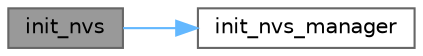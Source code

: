 digraph "init_nvs"
{
 // LATEX_PDF_SIZE
  bgcolor="transparent";
  edge [fontname=Helvetica,fontsize=10,labelfontname=Helvetica,labelfontsize=10];
  node [fontname=Helvetica,fontsize=10,shape=box,height=0.2,width=0.4];
  rankdir="LR";
  Node1 [id="Node000001",label="init_nvs",height=0.2,width=0.4,color="gray40", fillcolor="grey60", style="filled", fontcolor="black",tooltip="Initializes the NVS (Non-Volatile Storage)."];
  Node1 -> Node2 [id="edge1_Node000001_Node000002",color="steelblue1",style="solid",tooltip=" "];
  Node2 [id="Node000002",label="init_nvs_manager",height=0.2,width=0.4,color="grey40", fillcolor="white", style="filled",URL="$nvs__manager_8c.html#a77336aed281bafc61cdc6ecfc8572d15",tooltip="Initializes the NVS (Non-Volatile Storage)."];
}
